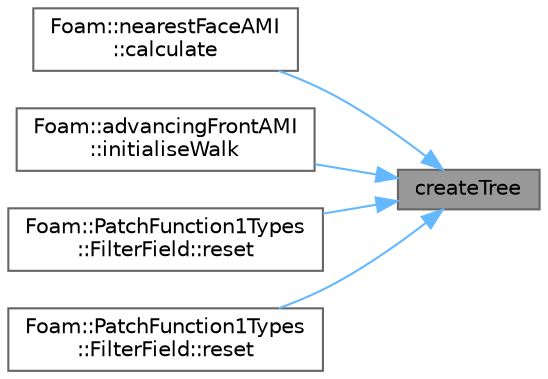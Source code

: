 digraph "createTree"
{
 // LATEX_PDF_SIZE
  bgcolor="transparent";
  edge [fontname=Helvetica,fontsize=10,labelfontname=Helvetica,labelfontsize=10];
  node [fontname=Helvetica,fontsize=10,shape=box,height=0.2,width=0.4];
  rankdir="RL";
  Node1 [id="Node000001",label="createTree",height=0.2,width=0.4,color="gray40", fillcolor="grey60", style="filled", fontcolor="black",tooltip=" "];
  Node1 -> Node2 [id="edge1_Node000001_Node000002",dir="back",color="steelblue1",style="solid",tooltip=" "];
  Node2 [id="Node000002",label="Foam::nearestFaceAMI\l::calculate",height=0.2,width=0.4,color="grey40", fillcolor="white", style="filled",URL="$classFoam_1_1nearestFaceAMI.html#a47f1f90022c335867dcd6c14f5bffb38",tooltip=" "];
  Node1 -> Node3 [id="edge2_Node000001_Node000003",dir="back",color="steelblue1",style="solid",tooltip=" "];
  Node3 [id="Node000003",label="Foam::advancingFrontAMI\l::initialiseWalk",height=0.2,width=0.4,color="grey40", fillcolor="white", style="filled",URL="$classFoam_1_1advancingFrontAMI.html#a264bfb1c361a897809526d811a6e368e",tooltip=" "];
  Node1 -> Node4 [id="edge3_Node000001_Node000004",dir="back",color="steelblue1",style="solid",tooltip=" "];
  Node4 [id="Node000004",label="Foam::PatchFunction1Types\l::FilterField::reset",height=0.2,width=0.4,color="grey40", fillcolor="white", style="filled",URL="$classFoam_1_1PatchFunction1Types_1_1FilterField.html#af11c1411e809f81322eae4420959fa2d",tooltip=" "];
  Node1 -> Node5 [id="edge4_Node000001_Node000005",dir="back",color="steelblue1",style="solid",tooltip=" "];
  Node5 [id="Node000005",label="Foam::PatchFunction1Types\l::FilterField::reset",height=0.2,width=0.4,color="grey40", fillcolor="white", style="filled",URL="$classFoam_1_1PatchFunction1Types_1_1FilterField.html#aa51c6d9a3ccbd7f8b70c082fbb1abddd",tooltip=" "];
}
